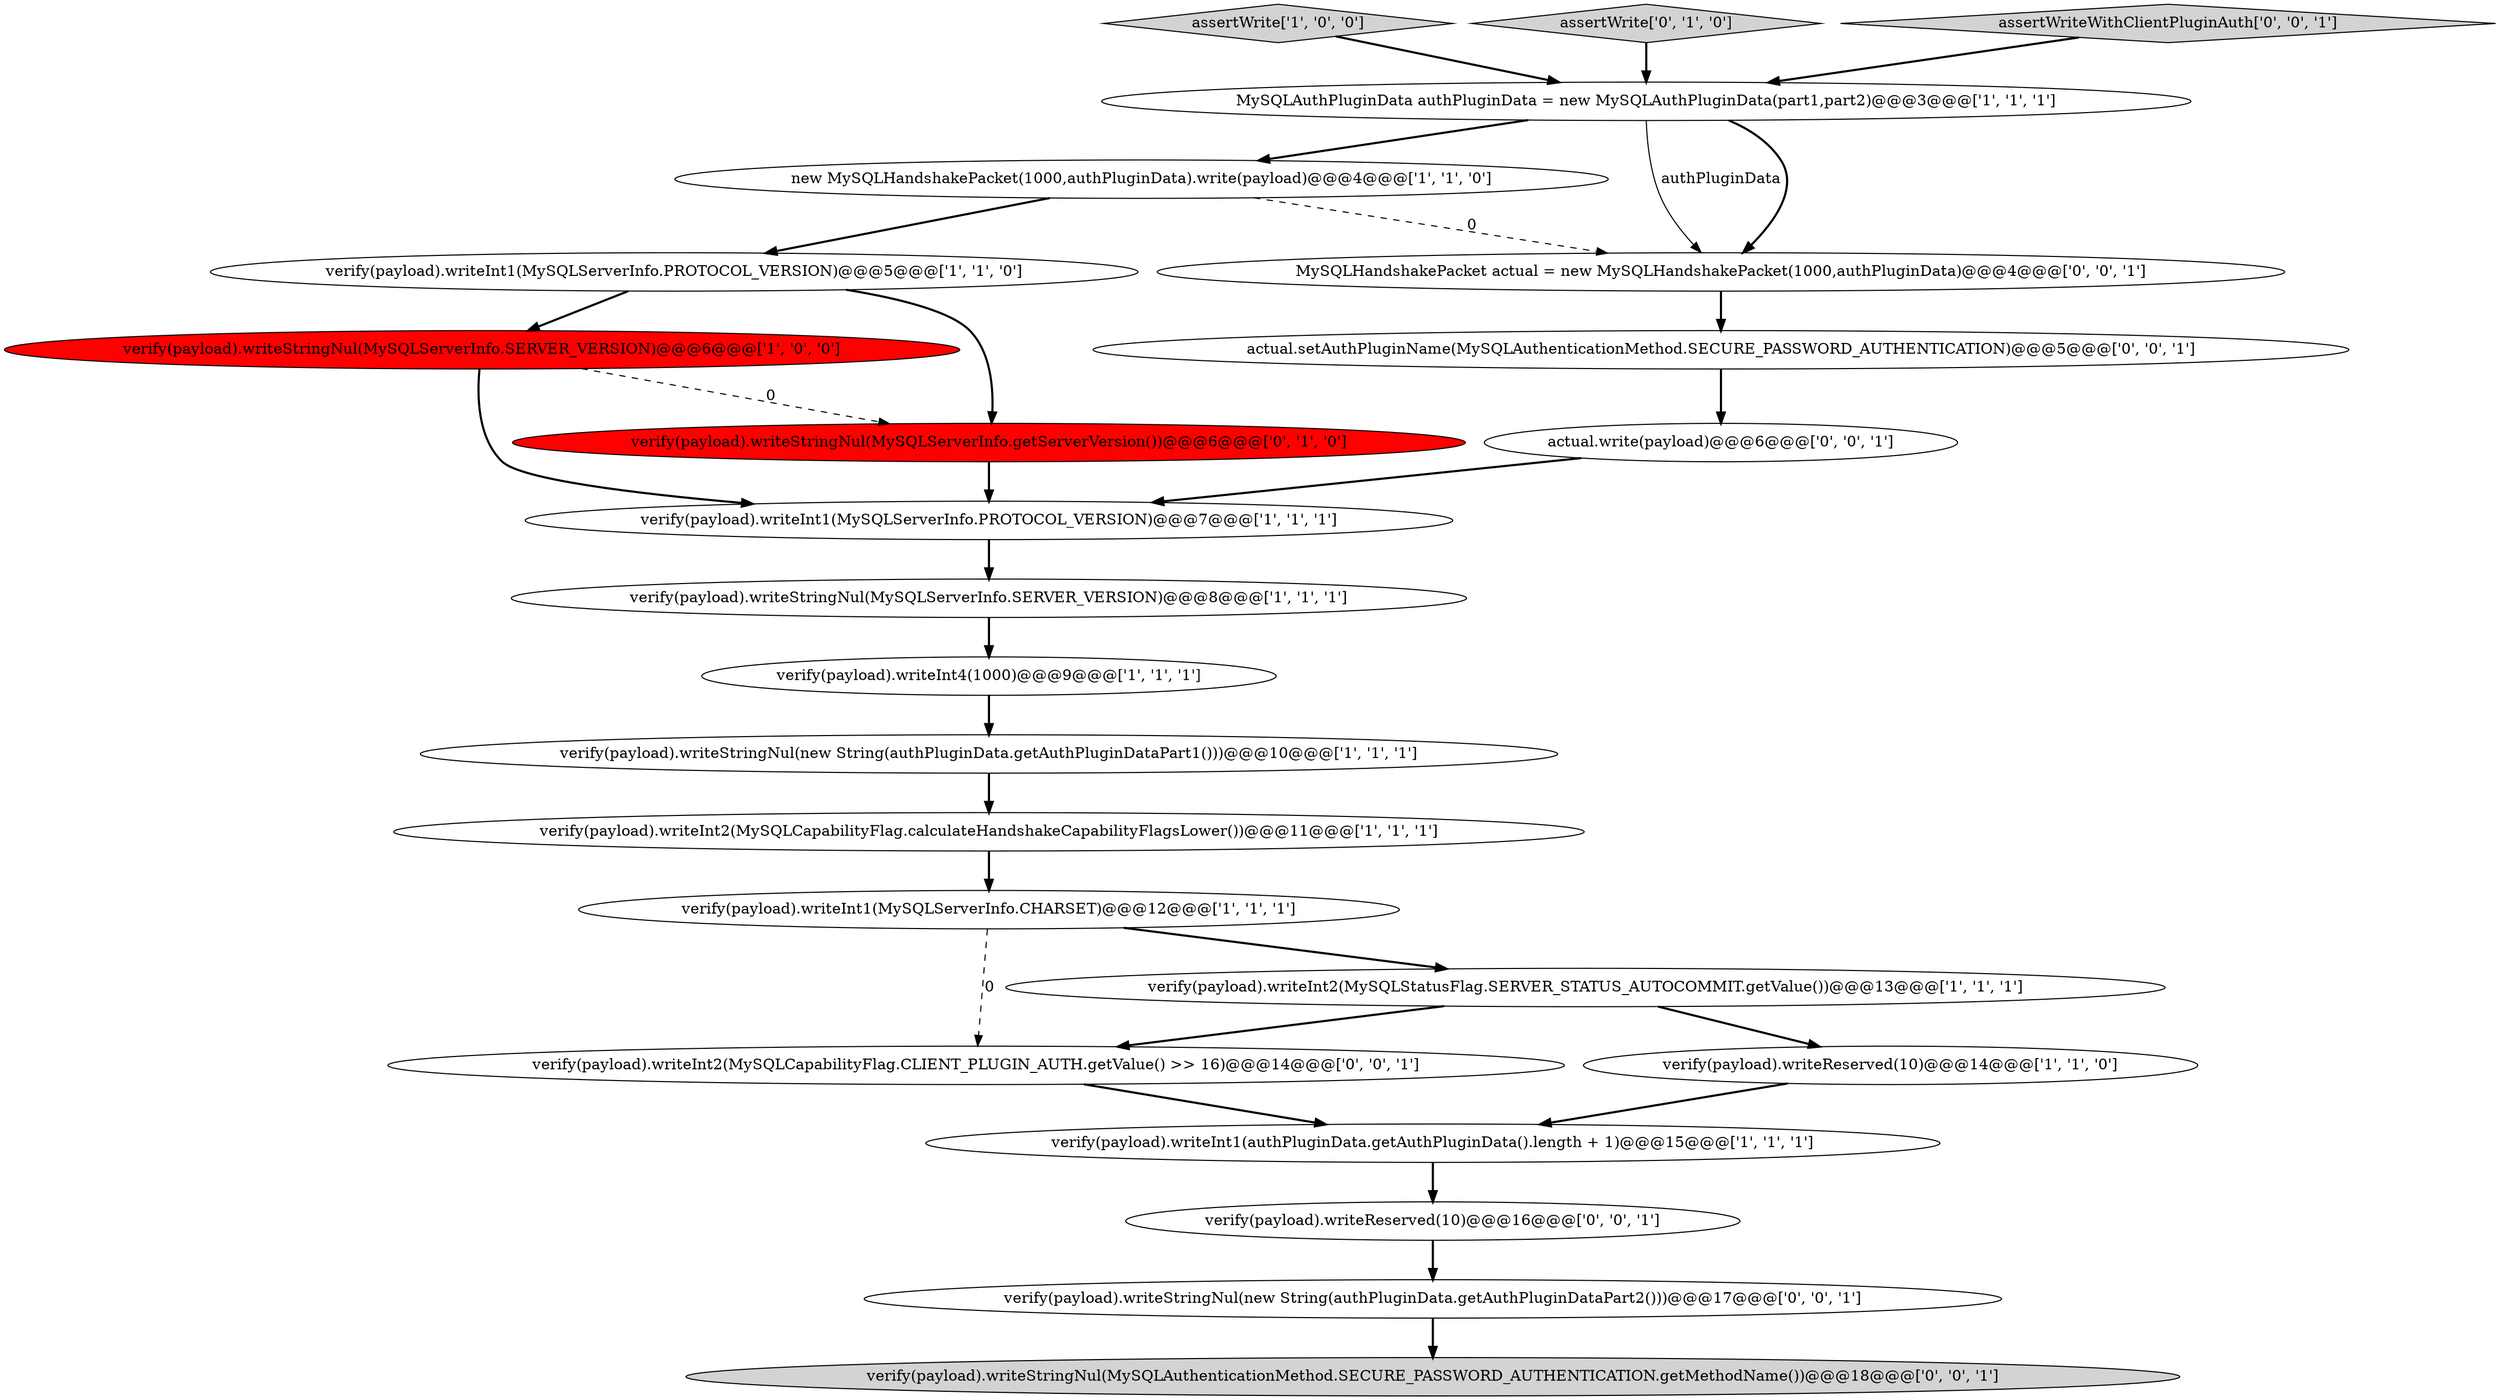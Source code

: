 digraph {
18 [style = filled, label = "actual.setAuthPluginName(MySQLAuthenticationMethod.SECURE_PASSWORD_AUTHENTICATION)@@@5@@@['0', '0', '1']", fillcolor = white, shape = ellipse image = "AAA0AAABBB3BBB"];
9 [style = filled, label = "assertWrite['1', '0', '0']", fillcolor = lightgray, shape = diamond image = "AAA0AAABBB1BBB"];
12 [style = filled, label = "verify(payload).writeInt1(MySQLServerInfo.CHARSET)@@@12@@@['1', '1', '1']", fillcolor = white, shape = ellipse image = "AAA0AAABBB1BBB"];
17 [style = filled, label = "verify(payload).writeInt2(MySQLCapabilityFlag.CLIENT_PLUGIN_AUTH.getValue() >> 16)@@@14@@@['0', '0', '1']", fillcolor = white, shape = ellipse image = "AAA0AAABBB3BBB"];
2 [style = filled, label = "verify(payload).writeInt1(MySQLServerInfo.PROTOCOL_VERSION)@@@5@@@['1', '1', '0']", fillcolor = white, shape = ellipse image = "AAA0AAABBB1BBB"];
6 [style = filled, label = "verify(payload).writeStringNul(MySQLServerInfo.SERVER_VERSION)@@@6@@@['1', '0', '0']", fillcolor = red, shape = ellipse image = "AAA1AAABBB1BBB"];
13 [style = filled, label = "verify(payload).writeInt2(MySQLStatusFlag.SERVER_STATUS_AUTOCOMMIT.getValue())@@@13@@@['1', '1', '1']", fillcolor = white, shape = ellipse image = "AAA0AAABBB1BBB"];
0 [style = filled, label = "new MySQLHandshakePacket(1000,authPluginData).write(payload)@@@4@@@['1', '1', '0']", fillcolor = white, shape = ellipse image = "AAA0AAABBB1BBB"];
11 [style = filled, label = "verify(payload).writeInt1(MySQLServerInfo.PROTOCOL_VERSION)@@@7@@@['1', '1', '1']", fillcolor = white, shape = ellipse image = "AAA0AAABBB1BBB"];
3 [style = filled, label = "verify(payload).writeStringNul(MySQLServerInfo.SERVER_VERSION)@@@8@@@['1', '1', '1']", fillcolor = white, shape = ellipse image = "AAA0AAABBB1BBB"];
7 [style = filled, label = "MySQLAuthPluginData authPluginData = new MySQLAuthPluginData(part1,part2)@@@3@@@['1', '1', '1']", fillcolor = white, shape = ellipse image = "AAA0AAABBB1BBB"];
23 [style = filled, label = "actual.write(payload)@@@6@@@['0', '0', '1']", fillcolor = white, shape = ellipse image = "AAA0AAABBB3BBB"];
14 [style = filled, label = "verify(payload).writeStringNul(MySQLServerInfo.getServerVersion())@@@6@@@['0', '1', '0']", fillcolor = red, shape = ellipse image = "AAA1AAABBB2BBB"];
8 [style = filled, label = "verify(payload).writeReserved(10)@@@14@@@['1', '1', '0']", fillcolor = white, shape = ellipse image = "AAA0AAABBB1BBB"];
19 [style = filled, label = "MySQLHandshakePacket actual = new MySQLHandshakePacket(1000,authPluginData)@@@4@@@['0', '0', '1']", fillcolor = white, shape = ellipse image = "AAA0AAABBB3BBB"];
10 [style = filled, label = "verify(payload).writeInt1(authPluginData.getAuthPluginData().length + 1)@@@15@@@['1', '1', '1']", fillcolor = white, shape = ellipse image = "AAA0AAABBB1BBB"];
15 [style = filled, label = "assertWrite['0', '1', '0']", fillcolor = lightgray, shape = diamond image = "AAA0AAABBB2BBB"];
4 [style = filled, label = "verify(payload).writeInt4(1000)@@@9@@@['1', '1', '1']", fillcolor = white, shape = ellipse image = "AAA0AAABBB1BBB"];
1 [style = filled, label = "verify(payload).writeInt2(MySQLCapabilityFlag.calculateHandshakeCapabilityFlagsLower())@@@11@@@['1', '1', '1']", fillcolor = white, shape = ellipse image = "AAA0AAABBB1BBB"];
5 [style = filled, label = "verify(payload).writeStringNul(new String(authPluginData.getAuthPluginDataPart1()))@@@10@@@['1', '1', '1']", fillcolor = white, shape = ellipse image = "AAA0AAABBB1BBB"];
20 [style = filled, label = "assertWriteWithClientPluginAuth['0', '0', '1']", fillcolor = lightgray, shape = diamond image = "AAA0AAABBB3BBB"];
16 [style = filled, label = "verify(payload).writeStringNul(new String(authPluginData.getAuthPluginDataPart2()))@@@17@@@['0', '0', '1']", fillcolor = white, shape = ellipse image = "AAA0AAABBB3BBB"];
21 [style = filled, label = "verify(payload).writeReserved(10)@@@16@@@['0', '0', '1']", fillcolor = white, shape = ellipse image = "AAA0AAABBB3BBB"];
22 [style = filled, label = "verify(payload).writeStringNul(MySQLAuthenticationMethod.SECURE_PASSWORD_AUTHENTICATION.getMethodName())@@@18@@@['0', '0', '1']", fillcolor = lightgray, shape = ellipse image = "AAA0AAABBB3BBB"];
17->10 [style = bold, label=""];
8->10 [style = bold, label=""];
19->18 [style = bold, label=""];
15->7 [style = bold, label=""];
18->23 [style = bold, label=""];
2->6 [style = bold, label=""];
0->19 [style = dashed, label="0"];
0->2 [style = bold, label=""];
12->17 [style = dashed, label="0"];
7->0 [style = bold, label=""];
10->21 [style = bold, label=""];
6->14 [style = dashed, label="0"];
9->7 [style = bold, label=""];
16->22 [style = bold, label=""];
3->4 [style = bold, label=""];
12->13 [style = bold, label=""];
5->1 [style = bold, label=""];
13->17 [style = bold, label=""];
7->19 [style = solid, label="authPluginData"];
11->3 [style = bold, label=""];
6->11 [style = bold, label=""];
2->14 [style = bold, label=""];
1->12 [style = bold, label=""];
21->16 [style = bold, label=""];
13->8 [style = bold, label=""];
23->11 [style = bold, label=""];
20->7 [style = bold, label=""];
14->11 [style = bold, label=""];
4->5 [style = bold, label=""];
7->19 [style = bold, label=""];
}
